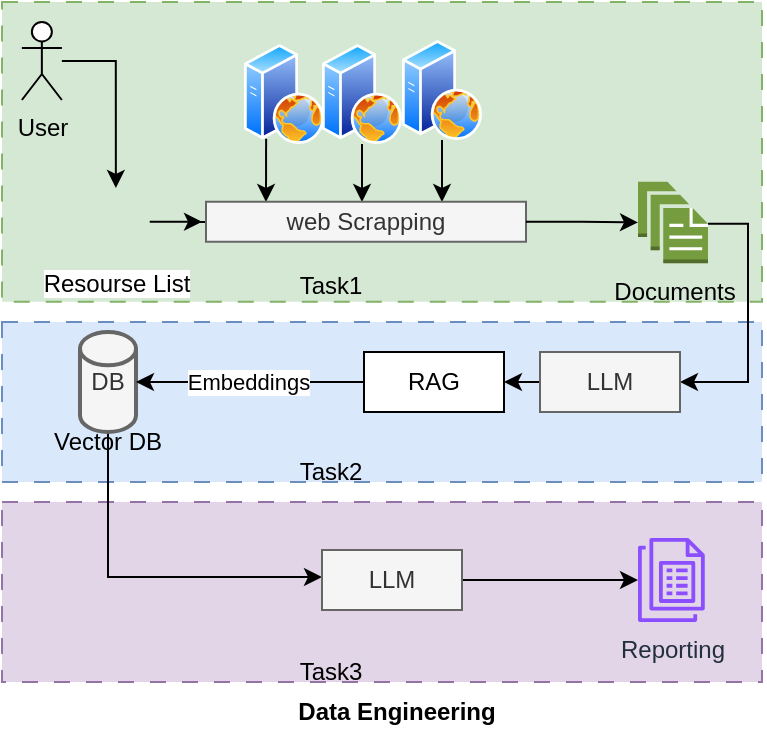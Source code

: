 <mxfile version="24.7.8">
  <diagram name="Page-1" id="9dhwlMbpcZSOfyvJ2R5R">
    <mxGraphModel dx="713" dy="358" grid="1" gridSize="10" guides="1" tooltips="1" connect="1" arrows="1" fold="1" page="1" pageScale="1" pageWidth="850" pageHeight="1100" math="0" shadow="0">
      <root>
        <mxCell id="0" />
        <mxCell id="1" parent="0" />
        <mxCell id="FDuFwvddtSPGGcDk9sAD-32" value="" style="rounded=0;whiteSpace=wrap;html=1;strokeColor=#82b366;dashed=1;dashPattern=8 8;fillColor=#d5e8d4;" parent="1" vertex="1">
          <mxGeometry x="90" y="90" width="380" height="149.87" as="geometry" />
        </mxCell>
        <mxCell id="FDuFwvddtSPGGcDk9sAD-39" value="" style="rounded=0;whiteSpace=wrap;html=1;strokeColor=#9673a6;dashed=1;dashPattern=8 8;fillColor=#e1d5e7;" parent="1" vertex="1">
          <mxGeometry x="90" y="340" width="380" height="90" as="geometry" />
        </mxCell>
        <mxCell id="FDuFwvddtSPGGcDk9sAD-34" value="" style="rounded=0;whiteSpace=wrap;html=1;strokeColor=#6c8ebf;dashed=1;dashPattern=8 8;fillColor=#dae8fc;" parent="1" vertex="1">
          <mxGeometry x="90" y="250" width="380" height="80" as="geometry" />
        </mxCell>
        <mxCell id="BQpEmuGcVe-Q2Mrr-A2g-29" style="edgeStyle=orthogonalEdgeStyle;rounded=0;orthogonalLoop=1;jettySize=auto;html=1;entryX=0;entryY=0.5;entryDx=0;entryDy=0;" parent="1" edge="1">
          <mxGeometry relative="1" as="geometry">
            <mxPoint x="183.87" y="200" as="sourcePoint" />
            <mxPoint x="204" y="199.87" as="targetPoint" />
          </mxGeometry>
        </mxCell>
        <mxCell id="BQpEmuGcVe-Q2Mrr-A2g-41" style="edgeStyle=orthogonalEdgeStyle;rounded=0;orthogonalLoop=1;jettySize=auto;html=1;exitX=1;exitY=0.5;exitDx=0;exitDy=0;" parent="1" source="BQpEmuGcVe-Q2Mrr-A2g-13" edge="1">
          <mxGeometry relative="1" as="geometry">
            <mxPoint x="190" y="200" as="targetPoint" />
          </mxGeometry>
        </mxCell>
        <mxCell id="BQpEmuGcVe-Q2Mrr-A2g-13" value="Resourse List" style="shape=image;html=1;verticalAlign=top;verticalLabelPosition=bottom;labelBackgroundColor=#ffffff;imageAspect=0;aspect=fixed;image=https://cdn1.iconfinder.com/data/icons/bootstrap-vol-3/16/file-text-128.png" parent="1" vertex="1">
          <mxGeometry x="130" y="183" width="33.87" height="33.87" as="geometry" />
        </mxCell>
        <mxCell id="FDuFwvddtSPGGcDk9sAD-43" style="edgeStyle=orthogonalEdgeStyle;rounded=0;orthogonalLoop=1;jettySize=auto;html=1;entryX=0.5;entryY=0;entryDx=0;entryDy=0;" parent="1" source="BQpEmuGcVe-Q2Mrr-A2g-14" target="BQpEmuGcVe-Q2Mrr-A2g-13" edge="1">
          <mxGeometry relative="1" as="geometry" />
        </mxCell>
        <mxCell id="BQpEmuGcVe-Q2Mrr-A2g-14" value="User" style="shape=umlActor;verticalLabelPosition=bottom;verticalAlign=top;html=1;outlineConnect=0;" parent="1" vertex="1">
          <mxGeometry x="99.93" y="100" width="20" height="39" as="geometry" />
        </mxCell>
        <mxCell id="BQpEmuGcVe-Q2Mrr-A2g-22" style="edgeStyle=orthogonalEdgeStyle;rounded=0;orthogonalLoop=1;jettySize=auto;html=1;exitX=0.25;exitY=1;exitDx=0;exitDy=0;" parent="1" source="BQpEmuGcVe-Q2Mrr-A2g-15" edge="1">
          <mxGeometry relative="1" as="geometry">
            <mxPoint x="222" y="190" as="targetPoint" />
          </mxGeometry>
        </mxCell>
        <mxCell id="BQpEmuGcVe-Q2Mrr-A2g-15" value="" style="image;aspect=fixed;perimeter=ellipsePerimeter;html=1;align=center;shadow=0;dashed=0;spacingTop=3;image=img/lib/active_directory/web_server.svg;" parent="1" vertex="1">
          <mxGeometry x="211" y="111" width="40" height="50" as="geometry" />
        </mxCell>
        <mxCell id="BQpEmuGcVe-Q2Mrr-A2g-24" style="edgeStyle=orthogonalEdgeStyle;rounded=0;orthogonalLoop=1;jettySize=auto;html=1;exitX=0.5;exitY=1;exitDx=0;exitDy=0;" parent="1" source="BQpEmuGcVe-Q2Mrr-A2g-17" edge="1">
          <mxGeometry relative="1" as="geometry">
            <mxPoint x="270" y="190" as="targetPoint" />
          </mxGeometry>
        </mxCell>
        <mxCell id="BQpEmuGcVe-Q2Mrr-A2g-17" value="" style="image;aspect=fixed;perimeter=ellipsePerimeter;html=1;align=center;shadow=0;dashed=0;spacingTop=3;image=img/lib/active_directory/web_server.svg;" parent="1" vertex="1">
          <mxGeometry x="250" y="111" width="40" height="50" as="geometry" />
        </mxCell>
        <mxCell id="BQpEmuGcVe-Q2Mrr-A2g-25" style="edgeStyle=orthogonalEdgeStyle;rounded=0;orthogonalLoop=1;jettySize=auto;html=1;exitX=0.5;exitY=1;exitDx=0;exitDy=0;" parent="1" source="BQpEmuGcVe-Q2Mrr-A2g-18" edge="1">
          <mxGeometry relative="1" as="geometry">
            <mxPoint x="310" y="190" as="targetPoint" />
          </mxGeometry>
        </mxCell>
        <mxCell id="BQpEmuGcVe-Q2Mrr-A2g-18" value="" style="image;aspect=fixed;perimeter=ellipsePerimeter;html=1;align=center;shadow=0;dashed=0;spacingTop=3;image=img/lib/active_directory/web_server.svg;" parent="1" vertex="1">
          <mxGeometry x="290" y="109" width="40" height="50" as="geometry" />
        </mxCell>
        <mxCell id="BQpEmuGcVe-Q2Mrr-A2g-27" value="web Scrapping" style="rounded=0;whiteSpace=wrap;html=1;fillColor=#f5f5f5;fontColor=#333333;strokeColor=#666666;" parent="1" vertex="1">
          <mxGeometry x="192" y="189.87" width="160" height="20" as="geometry" />
        </mxCell>
        <mxCell id="FDuFwvddtSPGGcDk9sAD-25" style="edgeStyle=orthogonalEdgeStyle;rounded=0;orthogonalLoop=1;jettySize=auto;html=1;exitX=1;exitY=0.515;exitDx=0;exitDy=0;exitPerimeter=0;entryX=1;entryY=0.5;entryDx=0;entryDy=0;" parent="1" source="BQpEmuGcVe-Q2Mrr-A2g-35" target="FDuFwvddtSPGGcDk9sAD-1" edge="1">
          <mxGeometry relative="1" as="geometry" />
        </mxCell>
        <mxCell id="BQpEmuGcVe-Q2Mrr-A2g-35" value="Documents" style="outlineConnect=0;dashed=0;verticalLabelPosition=bottom;verticalAlign=top;align=center;html=1;shape=mxgraph.aws3.documents;fillColor=#759C3E;gradientColor=none;" parent="1" vertex="1">
          <mxGeometry x="408" y="179.87" width="35" height="40.76" as="geometry" />
        </mxCell>
        <mxCell id="FDuFwvddtSPGGcDk9sAD-4" style="edgeStyle=orthogonalEdgeStyle;rounded=0;orthogonalLoop=1;jettySize=auto;html=1;exitX=0;exitY=0.5;exitDx=0;exitDy=0;entryX=1;entryY=0.5;entryDx=0;entryDy=0;" parent="1" source="FDuFwvddtSPGGcDk9sAD-1" target="FDuFwvddtSPGGcDk9sAD-3" edge="1">
          <mxGeometry relative="1" as="geometry" />
        </mxCell>
        <mxCell id="FDuFwvddtSPGGcDk9sAD-1" value="LLM" style="rounded=0;whiteSpace=wrap;html=1;fillColor=#f5f5f5;fontColor=#333333;strokeColor=#666666;" parent="1" vertex="1">
          <mxGeometry x="359" y="265" width="70" height="30" as="geometry" />
        </mxCell>
        <mxCell id="FDuFwvddtSPGGcDk9sAD-3" value="RAG" style="rounded=0;whiteSpace=wrap;html=1;" parent="1" vertex="1">
          <mxGeometry x="271" y="265" width="70" height="30" as="geometry" />
        </mxCell>
        <mxCell id="FDuFwvddtSPGGcDk9sAD-38" style="edgeStyle=orthogonalEdgeStyle;rounded=0;orthogonalLoop=1;jettySize=auto;html=1;entryX=0;entryY=0.75;entryDx=0;entryDy=0;" parent="1" edge="1">
          <mxGeometry relative="1" as="geometry">
            <mxPoint x="143" y="296" as="sourcePoint" />
            <mxPoint x="250" y="377.5" as="targetPoint" />
            <Array as="points">
              <mxPoint x="143" y="378" />
            </Array>
          </mxGeometry>
        </mxCell>
        <mxCell id="FDuFwvddtSPGGcDk9sAD-6" value="DB" style="strokeWidth=2;html=1;shape=mxgraph.flowchart.database;whiteSpace=wrap;fillColor=#f5f5f5;fontColor=#333333;strokeColor=#666666;" parent="1" vertex="1">
          <mxGeometry x="129" y="255" width="28" height="50" as="geometry" />
        </mxCell>
        <mxCell id="FDuFwvddtSPGGcDk9sAD-9" style="edgeStyle=orthogonalEdgeStyle;rounded=0;orthogonalLoop=1;jettySize=auto;html=1;entryX=1;entryY=0.5;entryDx=0;entryDy=0;entryPerimeter=0;" parent="1" source="FDuFwvddtSPGGcDk9sAD-3" target="FDuFwvddtSPGGcDk9sAD-6" edge="1">
          <mxGeometry relative="1" as="geometry" />
        </mxCell>
        <mxCell id="FDuFwvddtSPGGcDk9sAD-10" value="Embeddings" style="edgeLabel;html=1;align=center;verticalAlign=middle;resizable=0;points=[];" parent="FDuFwvddtSPGGcDk9sAD-9" vertex="1" connectable="0">
          <mxGeometry x="0.017" y="-3" relative="1" as="geometry">
            <mxPoint y="3" as="offset" />
          </mxGeometry>
        </mxCell>
        <mxCell id="FDuFwvddtSPGGcDk9sAD-11" style="edgeStyle=orthogonalEdgeStyle;rounded=0;orthogonalLoop=1;jettySize=auto;html=1;entryX=0;entryY=0.5;entryDx=0;entryDy=0;entryPerimeter=0;" parent="1" source="BQpEmuGcVe-Q2Mrr-A2g-27" target="BQpEmuGcVe-Q2Mrr-A2g-35" edge="1">
          <mxGeometry relative="1" as="geometry" />
        </mxCell>
        <mxCell id="FDuFwvddtSPGGcDk9sAD-24" style="edgeStyle=orthogonalEdgeStyle;rounded=0;orthogonalLoop=1;jettySize=auto;html=1;" parent="1" source="FDuFwvddtSPGGcDk9sAD-15" target="FDuFwvddtSPGGcDk9sAD-22" edge="1">
          <mxGeometry relative="1" as="geometry" />
        </mxCell>
        <mxCell id="FDuFwvddtSPGGcDk9sAD-15" value="LLM" style="rounded=0;whiteSpace=wrap;html=1;fillColor=#f5f5f5;fontColor=#333333;strokeColor=#666666;" parent="1" vertex="1">
          <mxGeometry x="250" y="364" width="70" height="30" as="geometry" />
        </mxCell>
        <mxCell id="FDuFwvddtSPGGcDk9sAD-22" value="Reporting" style="sketch=0;outlineConnect=0;fontColor=#232F3E;gradientColor=none;fillColor=#8C4FFF;strokeColor=none;dashed=0;verticalLabelPosition=bottom;verticalAlign=top;align=center;html=1;fontSize=12;fontStyle=0;aspect=fixed;pointerEvents=1;shape=mxgraph.aws4.quicksight_paginated_reports;" parent="1" vertex="1">
          <mxGeometry x="408" y="358" width="33.38" height="42" as="geometry" />
        </mxCell>
        <mxCell id="FDuFwvddtSPGGcDk9sAD-30" value="Data Engineering" style="text;html=1;align=center;verticalAlign=middle;whiteSpace=wrap;rounded=0;fontStyle=1" parent="1" vertex="1">
          <mxGeometry x="223" y="430" width="129" height="30" as="geometry" />
        </mxCell>
        <mxCell id="FDuFwvddtSPGGcDk9sAD-40" value="Task1" style="text;html=1;align=center;verticalAlign=middle;whiteSpace=wrap;rounded=0;fontStyle=0" parent="1" vertex="1">
          <mxGeometry x="190" y="216.87" width="129" height="30" as="geometry" />
        </mxCell>
        <mxCell id="FDuFwvddtSPGGcDk9sAD-41" value="Task2" style="text;html=1;align=center;verticalAlign=middle;whiteSpace=wrap;rounded=0;fontStyle=0" parent="1" vertex="1">
          <mxGeometry x="190" y="310" width="129" height="30" as="geometry" />
        </mxCell>
        <mxCell id="FDuFwvddtSPGGcDk9sAD-42" value="Task3" style="text;html=1;align=center;verticalAlign=middle;whiteSpace=wrap;rounded=0;fontStyle=0" parent="1" vertex="1">
          <mxGeometry x="190" y="410" width="129" height="30" as="geometry" />
        </mxCell>
        <mxCell id="FDuFwvddtSPGGcDk9sAD-46" value="Vector DB" style="text;html=1;align=center;verticalAlign=middle;whiteSpace=wrap;rounded=0;" parent="1" vertex="1">
          <mxGeometry x="113" y="295" width="60" height="30" as="geometry" />
        </mxCell>
      </root>
    </mxGraphModel>
  </diagram>
</mxfile>
